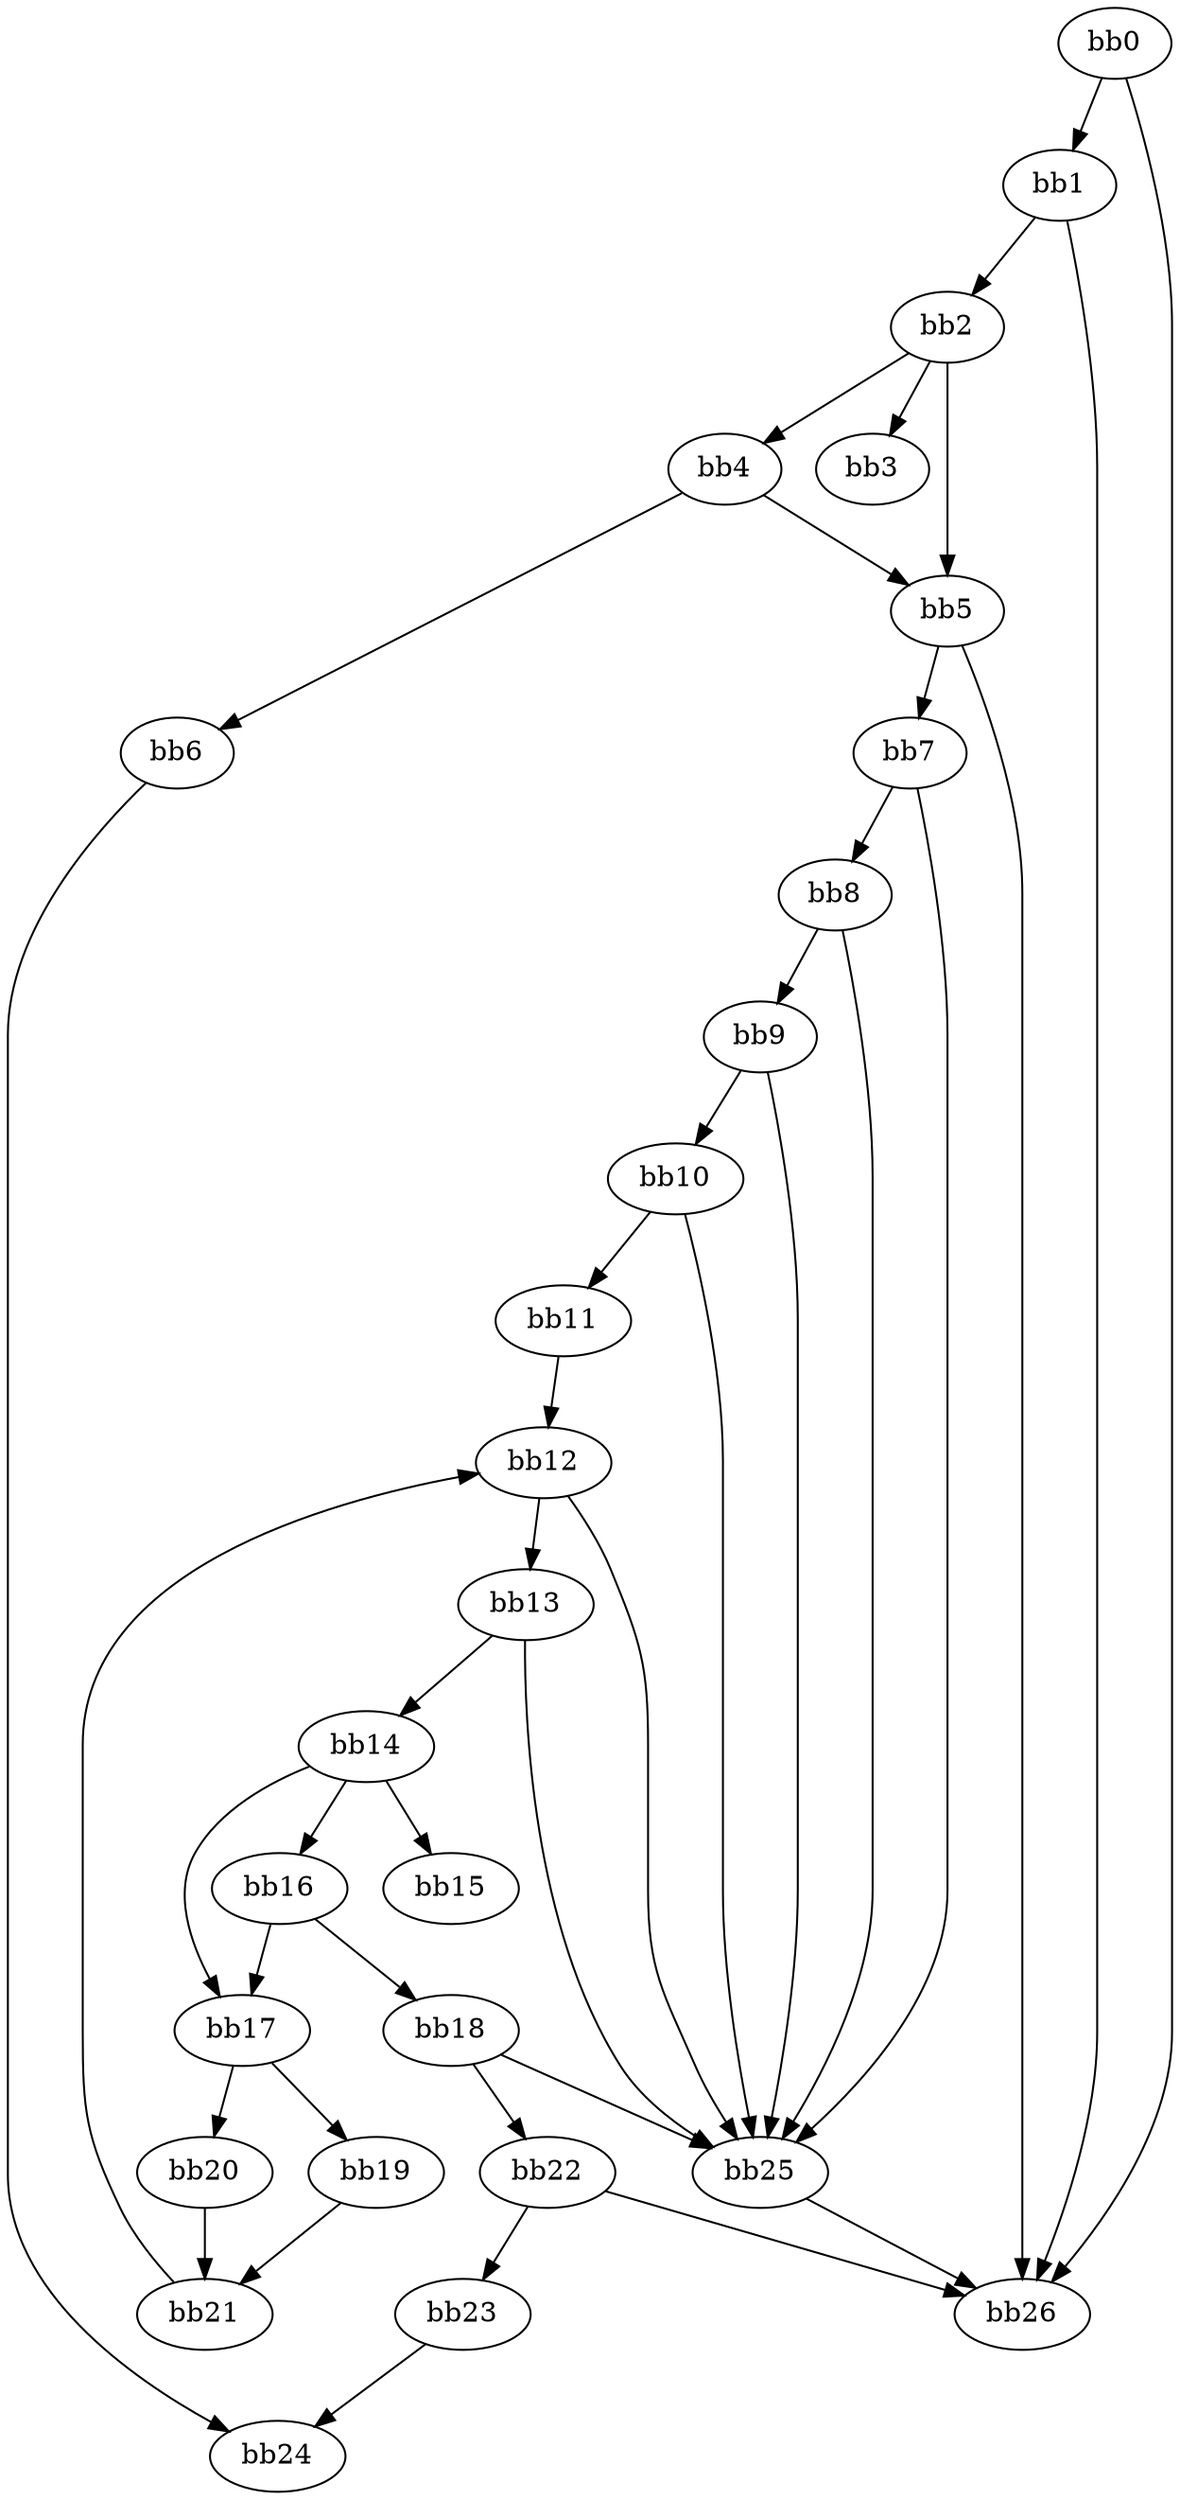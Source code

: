 digraph {
    0 [ label = "bb0\l" ]
    1 [ label = "bb1\l" ]
    2 [ label = "bb2\l" ]
    3 [ label = "bb3\l" ]
    4 [ label = "bb4\l" ]
    5 [ label = "bb5\l" ]
    6 [ label = "bb6\l" ]
    7 [ label = "bb7\l" ]
    8 [ label = "bb8\l" ]
    9 [ label = "bb9\l" ]
    10 [ label = "bb10\l" ]
    11 [ label = "bb11\l" ]
    12 [ label = "bb12\l" ]
    13 [ label = "bb13\l" ]
    14 [ label = "bb14\l" ]
    15 [ label = "bb15\l" ]
    16 [ label = "bb16\l" ]
    17 [ label = "bb17\l" ]
    18 [ label = "bb18\l" ]
    19 [ label = "bb19\l" ]
    20 [ label = "bb20\l" ]
    21 [ label = "bb21\l" ]
    22 [ label = "bb22\l" ]
    23 [ label = "bb23\l" ]
    24 [ label = "bb24\l" ]
    25 [ label = "bb25\l" ]
    26 [ label = "bb26\l" ]
    0 -> 1 [ ]
    0 -> 26 [ ]
    1 -> 2 [ ]
    1 -> 26 [ ]
    2 -> 3 [ ]
    2 -> 4 [ ]
    2 -> 5 [ ]
    4 -> 5 [ ]
    4 -> 6 [ ]
    5 -> 7 [ ]
    5 -> 26 [ ]
    6 -> 24 [ ]
    7 -> 8 [ ]
    7 -> 25 [ ]
    8 -> 9 [ ]
    8 -> 25 [ ]
    9 -> 10 [ ]
    9 -> 25 [ ]
    10 -> 11 [ ]
    10 -> 25 [ ]
    11 -> 12 [ ]
    12 -> 13 [ ]
    12 -> 25 [ ]
    13 -> 14 [ ]
    13 -> 25 [ ]
    14 -> 15 [ ]
    14 -> 16 [ ]
    14 -> 17 [ ]
    16 -> 17 [ ]
    16 -> 18 [ ]
    17 -> 19 [ ]
    17 -> 20 [ ]
    18 -> 22 [ ]
    18 -> 25 [ ]
    19 -> 21 [ ]
    20 -> 21 [ ]
    21 -> 12 [ ]
    22 -> 23 [ ]
    22 -> 26 [ ]
    23 -> 24 [ ]
    25 -> 26 [ ]
}

